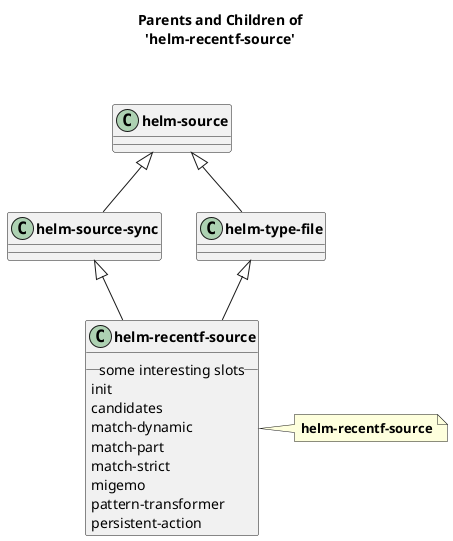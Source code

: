 @startuml
skinparam classFontStyle bold
skinparam captionFontStyle bold
title **Parents and Children of**\n**'helm-recentf-source'**\n\n
"helm-source-sync" <|-- "helm-recentf-source"
"helm-type-file" <|-- "helm-recentf-source"
class "helm-source-sync"
"helm-source" <|-- "helm-source-sync"
class "helm-source"
class "helm-type-file"
"helm-source" <|-- "helm-type-file"
class "helm-source"
class "helm-recentf-source" {
	__ some interesting slots __
	init
	candidates
	match-dynamic
	match-part
	match-strict
	migemo
	pattern-transformer
	persistent-action
}
note right of "helm-recentf-source"
	**helm-recentf-source**
end note
@enduml
